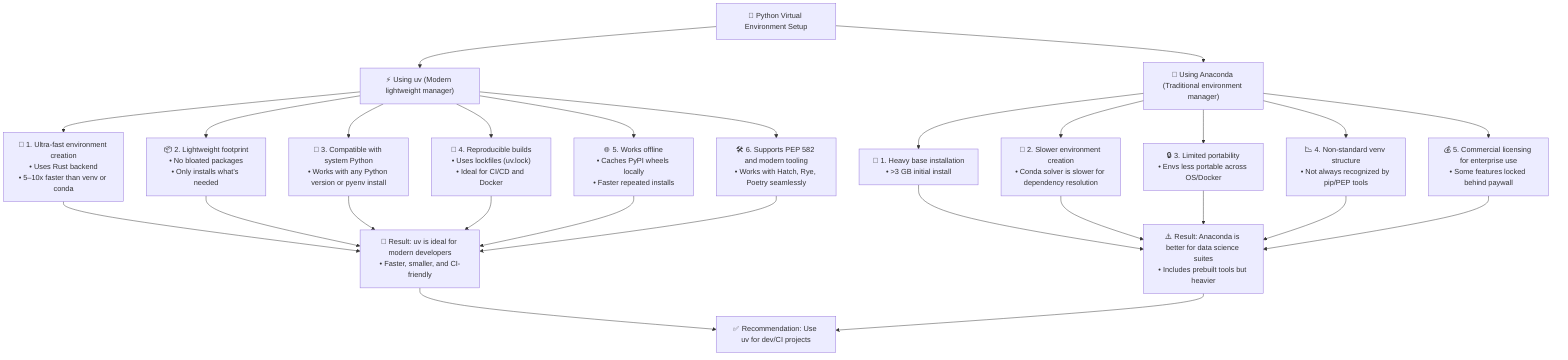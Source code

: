 flowchart TB
    A["🐍 Python Virtual Environment Setup"] --> B1["⚡ Using uv (Modern lightweight manager)"]
    A --> B2["🐢 Using Anaconda (Traditional environment manager)"]

    %% --- UV Advantages ---
    B1 --> C1["🚀 1. Ultra-fast environment creation<br/>• Uses Rust backend<br/>• 5–10x faster than venv or conda"]
    B1 --> C2["📦 2. Lightweight footprint<br/>• No bloated packages<br/>• Only installs what’s needed"]
    B1 --> C3["🔄 3. Compatible with system Python<br/>• Works with any Python version or pyenv install"]
    B1 --> C4["🧩 4. Reproducible builds<br/>• Uses lockfiles (uv.lock)<br/>• Ideal for CI/CD and Docker"]
    B1 --> C5["🌐 5. Works offline<br/>• Caches PyPI wheels locally<br/>• Faster repeated installs"]
    B1 --> C6["🛠️ 6. Supports PEP 582 and modern tooling<br/>• Works with Hatch, Rye, Poetry seamlessly"]

    %% --- Anaconda Disadvantages (contextual contrast) ---
    B2 --> D1["🐘 1. Heavy base installation<br/>• >3 GB initial install"]
    B2 --> D2["🐍 2. Slower environment creation<br/>• Conda solver is slower for dependency resolution"]
    B2 --> D3["🔒 3. Limited portability<br/>• Envs less portable across OS/Docker"]
    B2 --> D4["📉 4. Non-standard venv structure<br/>• Not always recognized by pip/PEP tools"]
    B2 --> D5["💰 5. Commercial licensing for enterprise use<br/>• Some features locked behind paywall"]

    %% --- Conclusion ---
    C1 & C2 & C3 & C4 & C5 & C6 --> E["🏁 Result: uv is ideal for modern developers<br/>• Faster, smaller, and CI-friendly"]
    D1 & D2 & D3 & D4 & D5 --> F["⚠️ Result: Anaconda is better for data science suites<br/>• Includes prebuilt tools but heavier"]
    E --> G["✅ Recommendation: Use uv for dev/CI projects"]
    F --> G